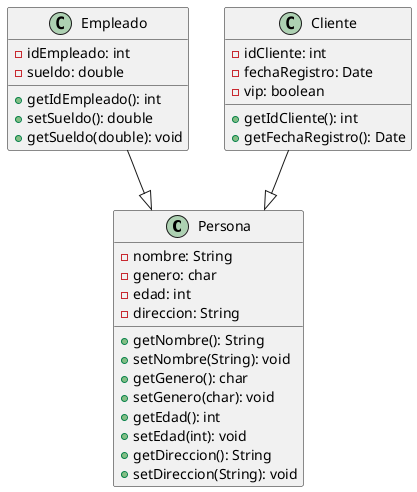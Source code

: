 
@startuml
class Persona {
    - nombre: String
    - genero: char
    - edad: int
    - direccion: String
    + getNombre(): String
    + setNombre(String): void
    + getGenero(): char
    + setGenero(char): void
    + getEdad(): int
    + setEdad(int): void
    + getDireccion(): String
    + setDireccion(String): void
}

class Empleado {
    - idEmpleado: int
    - sueldo: double
    + getIdEmpleado(): int
    + setSueldo(): double
    + getSueldo(double): void
}

class Cliente {
    - idCliente: int
    - fechaRegistro: Date
    - vip: boolean
    + getIdCliente(): int
    + getFechaRegistro(): Date
}

Empleado --|> Persona
Cliente --|> Persona

@enduml
